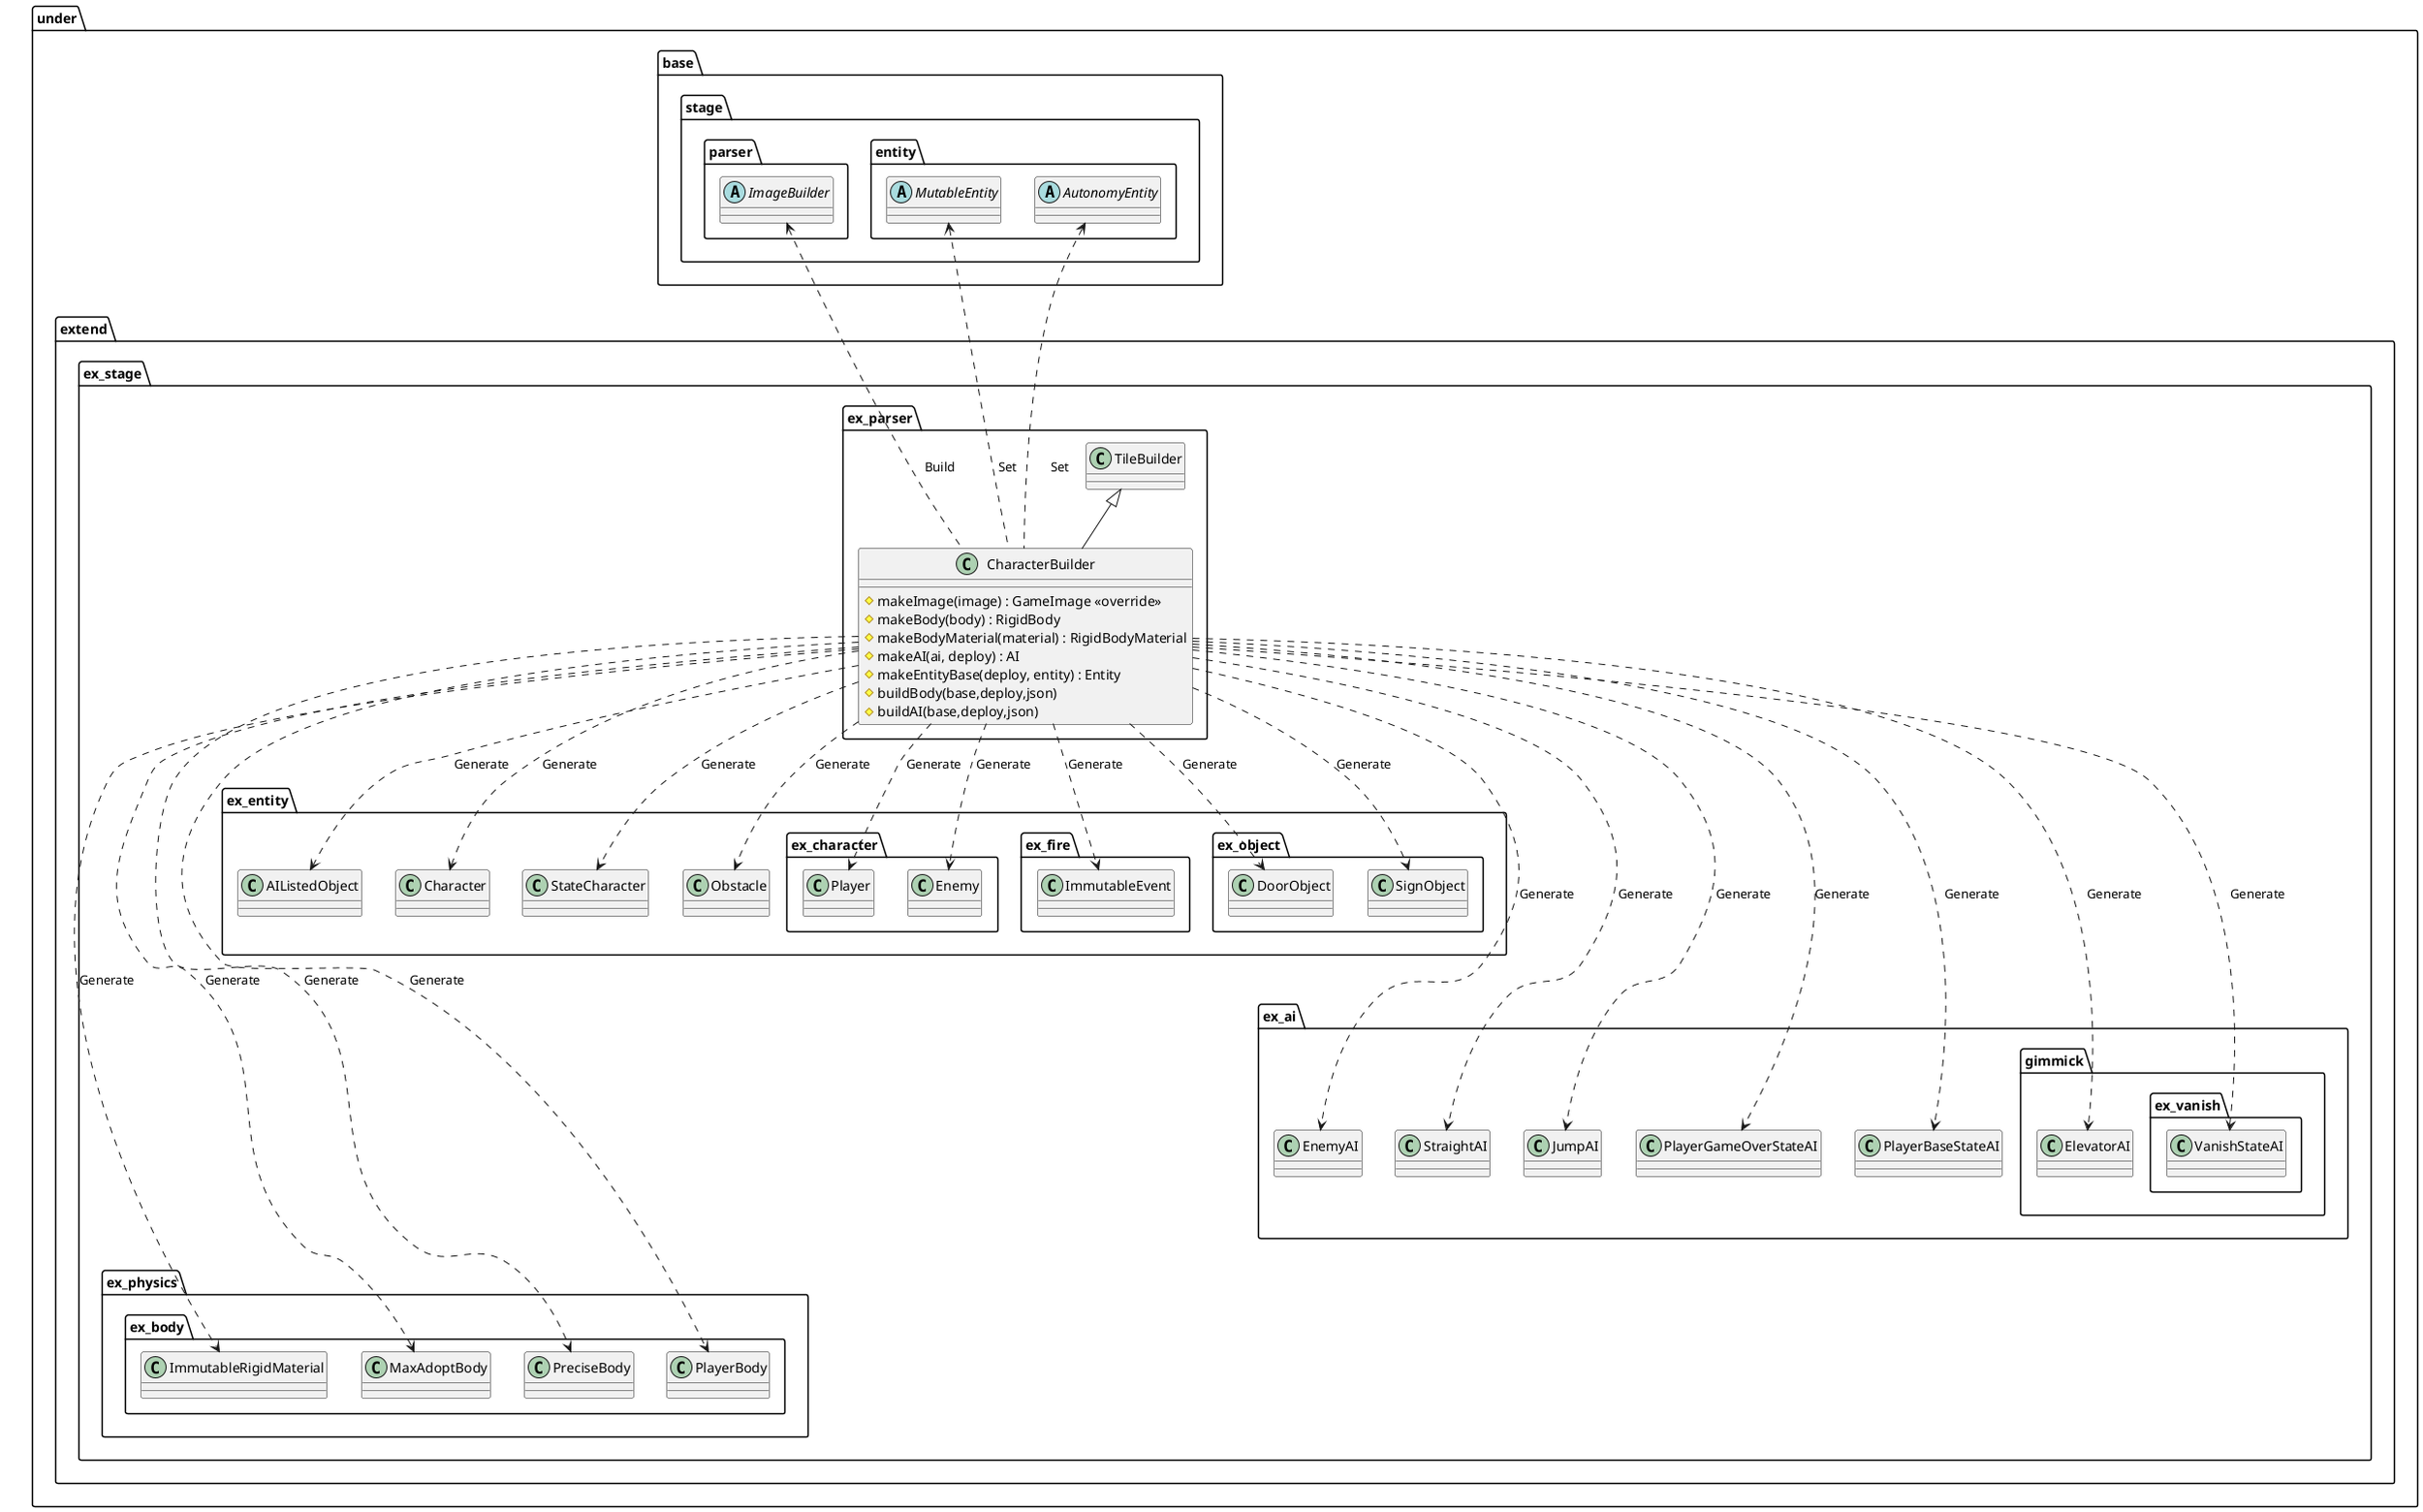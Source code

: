 @startuml ParserBuilder

package under {
    package extend {
        package ex_stage {
            package ex_parser {
                class CharacterBuilder {
                    #makeImage(image) : GameImage <<override>>
                    #makeBody(body) : RigidBody
                    #makeBodyMaterial(material) : RigidBodyMaterial
                    #makeAI(ai, deploy) : AI
                    #makeEntityBase(deploy, entity) : Entity
                    #buildBody(base,deploy,json)
                    #buildAI(base,deploy,json)
                }
            }
        }
    }
}

package under {
    package base {
        package stage {
            package parser {
                abstract ImageBuilder
            }
            package entity {
                abstract MutableEntity
                abstract AutonomyEntity
            }
        }
    }
    package extend {
        package ex_stage {
            package ex_parser {
                class TileBuilder
            }
            package ex_physics {
                package ex_body {
                    class ImmutableRigidMaterial
                    class MaxAdoptBody
                    class PreciseBody
                    class PlayerBody
                }
            }
            package ex_entity {
                package ex_character {
                    class Player
                    class Enemy
                }
                package ex_fire {
                    class ImmutableEvent
                }
                package ex_object {
                    class DoorObject
                    class SignObject
                }
                class AIListedObject
                class Character
                class StateCharacter
                class Obstacle
            }
            package ex_ai {
                class EnemyAI
                class StraightAI
                package gimmick {
                    class ElevatorAI
                    package ex_vanish {
                        class VanishStateAI
                    }
                }
                class JumpAI
                class PlayerGameOverStateAI
                class PlayerBaseStateAI
            }
        }

    }
}

CharacterBuilder ....> MaxAdoptBody : Generate
CharacterBuilder ....> PreciseBody : Generate
CharacterBuilder ....> PlayerBody : Generate
CharacterBuilder ....> ImmutableRigidMaterial : Generate
CharacterBuilder ...> EnemyAI : Generate
CharacterBuilder ...> StraightAI : Generate
CharacterBuilder ...> JumpAI : Generate
CharacterBuilder ...> ElevatorAI : Generate
CharacterBuilder ...> VanishStateAI : Generate
CharacterBuilder ...> PlayerGameOverStateAI : Generate
CharacterBuilder ...> PlayerBaseStateAI : Generate
CharacterBuilder ..> AIListedObject : Generate
CharacterBuilder ..> Character : Generate
CharacterBuilder ..> StateCharacter : Generate
CharacterBuilder ..> Player : Generate
CharacterBuilder ..> Enemy : Generate
CharacterBuilder ..> Obstacle : Generate
CharacterBuilder ..> DoorObject : Generate
CharacterBuilder ..> SignObject : Generate
CharacterBuilder ..> ImmutableEvent : Generate
MutableEntity <... CharacterBuilder : Set
AutonomyEntity <... CharacterBuilder : Set
ImageBuilder <... CharacterBuilder : Build

TileBuilder <|-- CharacterBuilder

@enduml
